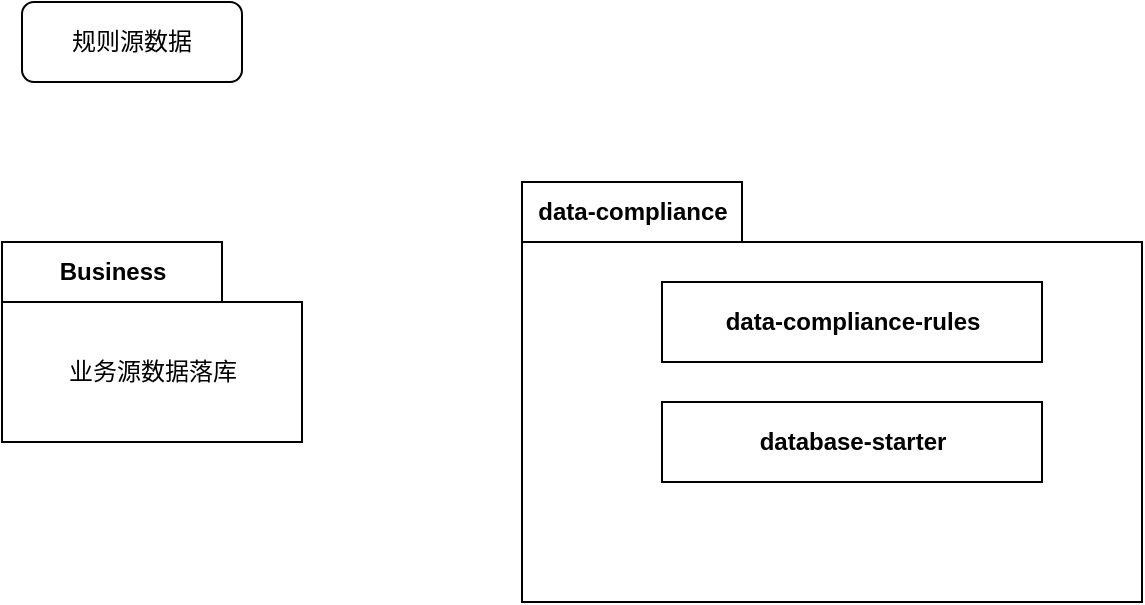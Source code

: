 <mxfile version="20.5.1" type="github">
  <diagram id="CqN74b-jItRRq5Q3Y43E" name="第 1 页">
    <mxGraphModel dx="946" dy="614" grid="1" gridSize="10" guides="1" tooltips="1" connect="1" arrows="1" fold="1" page="1" pageScale="1" pageWidth="4681" pageHeight="3300" math="0" shadow="0">
      <root>
        <mxCell id="0" />
        <mxCell id="1" parent="0" />
        <mxCell id="52fmHzx6xamefgT8uugE-6" value="data-compliance" style="shape=folder;fontStyle=1;tabWidth=110;tabHeight=30;tabPosition=left;html=1;boundedLbl=1;labelInHeader=1;container=1;collapsible=0;recursiveResize=0;" vertex="1" parent="1">
          <mxGeometry x="400" y="210" width="310" height="210" as="geometry" />
        </mxCell>
        <mxCell id="52fmHzx6xamefgT8uugE-7" value="&lt;b&gt;data-compliance-rules&lt;/b&gt;" style="html=1;" vertex="1" parent="52fmHzx6xamefgT8uugE-6">
          <mxGeometry width="190" height="40" relative="1" as="geometry">
            <mxPoint x="70" y="50" as="offset" />
          </mxGeometry>
        </mxCell>
        <mxCell id="52fmHzx6xamefgT8uugE-11" value="&lt;b&gt;database-starter&lt;/b&gt;" style="html=1;" vertex="1" parent="52fmHzx6xamefgT8uugE-6">
          <mxGeometry x="70" y="110" width="190" height="40" as="geometry" />
        </mxCell>
        <mxCell id="52fmHzx6xamefgT8uugE-12" value="规则源数据" style="rounded=1;whiteSpace=wrap;html=1;" vertex="1" parent="1">
          <mxGeometry x="150" y="120" width="110" height="40" as="geometry" />
        </mxCell>
        <mxCell id="52fmHzx6xamefgT8uugE-15" value="Business" style="shape=folder;fontStyle=1;tabWidth=110;tabHeight=30;tabPosition=left;html=1;boundedLbl=1;labelInHeader=1;container=1;collapsible=0;" vertex="1" parent="1">
          <mxGeometry x="140" y="240" width="150" height="100" as="geometry" />
        </mxCell>
        <mxCell id="52fmHzx6xamefgT8uugE-16" value="业务源数据落库" style="html=1;strokeColor=none;resizeWidth=1;resizeHeight=1;fillColor=none;part=1;connectable=0;allowArrows=0;deletable=0;" vertex="1" parent="52fmHzx6xamefgT8uugE-15">
          <mxGeometry width="150" height="70" relative="1" as="geometry">
            <mxPoint y="30" as="offset" />
          </mxGeometry>
        </mxCell>
      </root>
    </mxGraphModel>
  </diagram>
</mxfile>
